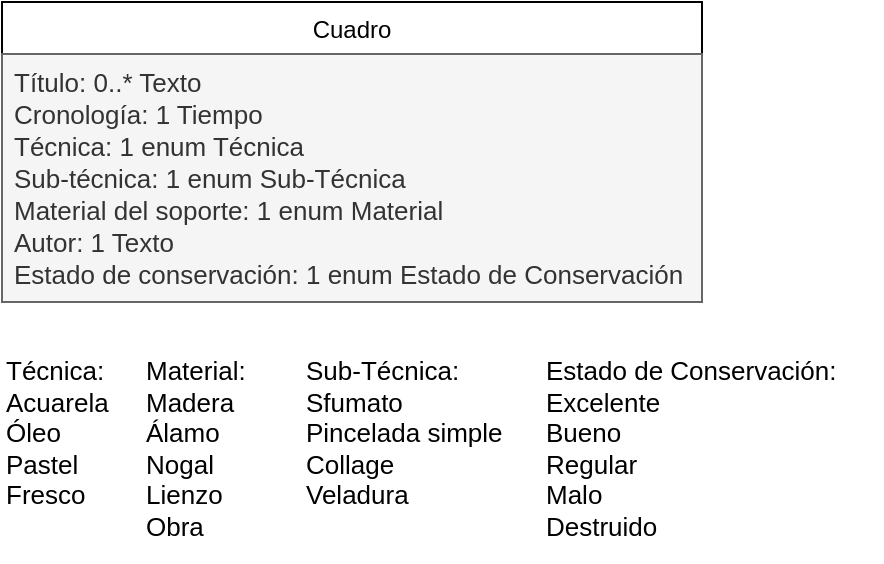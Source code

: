 <mxfile>
    <diagram id="Cz331t04V8R8M2UBg7vM" name="Página-1">
        <mxGraphModel dx="598" dy="569" grid="1" gridSize="10" guides="1" tooltips="1" connect="1" arrows="1" fold="1" page="1" pageScale="1" pageWidth="827" pageHeight="1169" math="0" shadow="0">
            <root>
                <mxCell id="0"/>
                <mxCell id="1" parent="0"/>
                <mxCell id="16" value="Cuadro" style="swimlane;fontStyle=0;childLayout=stackLayout;horizontal=1;startSize=26;horizontalStack=0;resizeParent=1;resizeParentMax=0;resizeLast=0;collapsible=1;marginBottom=0;" vertex="1" parent="1">
                    <mxGeometry x="50" y="150" width="350" height="150" as="geometry"/>
                </mxCell>
                <mxCell id="17" value="Título: 0..* Texto&#10;Cronología: 1 Tiempo&#10;Técnica: 1 enum Técnica&#10;Sub-técnica: 1 enum Sub-Técnica&#10;Material del soporte: 1 enum Material&#10;Autor: 1 Texto&#10;Estado de conservación: 1 enum Estado de Conservación" style="text;align=left;verticalAlign=top;spacingLeft=4;spacingRight=4;overflow=hidden;rotatable=0;points=[[0,0.5],[1,0.5]];portConstraint=eastwest;fontSize=13;fillColor=#f5f5f5;fontColor=#333333;strokeColor=#666666;" vertex="1" parent="16">
                    <mxGeometry y="26" width="350" height="124" as="geometry"/>
                </mxCell>
                <mxCell id="22" value="&lt;meta charset=&quot;utf-8&quot;&gt;Técnica:&#10;Acuarela&#10;Óleo&#10;Pastel&#10;Fresco" style="text;whiteSpace=wrap;html=1;fontSize=13;" vertex="1" parent="1">
                    <mxGeometry x="50" y="320" width="80" height="100" as="geometry"/>
                </mxCell>
                <mxCell id="23" value="&lt;meta charset=&quot;utf-8&quot;&gt;Material:&#10;Madera&#10;Álamo&#10;Nogal&#10;Lienzo&#10;Obra" style="text;whiteSpace=wrap;html=1;fontSize=13;" vertex="1" parent="1">
                    <mxGeometry x="120" y="320" width="80" height="110" as="geometry"/>
                </mxCell>
                <mxCell id="24" value="&lt;meta charset=&quot;utf-8&quot;&gt;Sub-Técnica:&#10;Sfumato&#10;Pincelada simple&#10;Collage&#10;Veladura" style="text;whiteSpace=wrap;html=1;fontSize=13;" vertex="1" parent="1">
                    <mxGeometry x="200" y="320" width="110" height="100" as="geometry"/>
                </mxCell>
                <mxCell id="25" value="&lt;meta charset=&quot;utf-8&quot;&gt;Estado de Conservación:&#10;Excelente&#10;Bueno&#10;Regular&#10;Malo&#10;Destruido" style="text;whiteSpace=wrap;html=1;fontSize=13;" vertex="1" parent="1">
                    <mxGeometry x="320" y="320" width="170" height="110" as="geometry"/>
                </mxCell>
            </root>
        </mxGraphModel>
    </diagram>
</mxfile>
